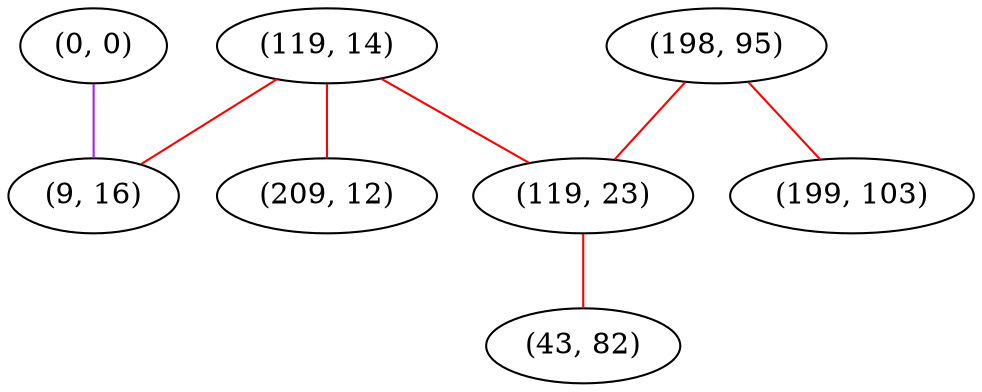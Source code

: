 graph "" {
"(0, 0)";
"(198, 95)";
"(119, 14)";
"(119, 23)";
"(199, 103)";
"(9, 16)";
"(209, 12)";
"(43, 82)";
"(0, 0)" -- "(9, 16)"  [color=purple, key=0, weight=4];
"(198, 95)" -- "(119, 23)"  [color=red, key=0, weight=1];
"(198, 95)" -- "(199, 103)"  [color=red, key=0, weight=1];
"(119, 14)" -- "(9, 16)"  [color=red, key=0, weight=1];
"(119, 14)" -- "(119, 23)"  [color=red, key=0, weight=1];
"(119, 14)" -- "(209, 12)"  [color=red, key=0, weight=1];
"(119, 23)" -- "(43, 82)"  [color=red, key=0, weight=1];
}

